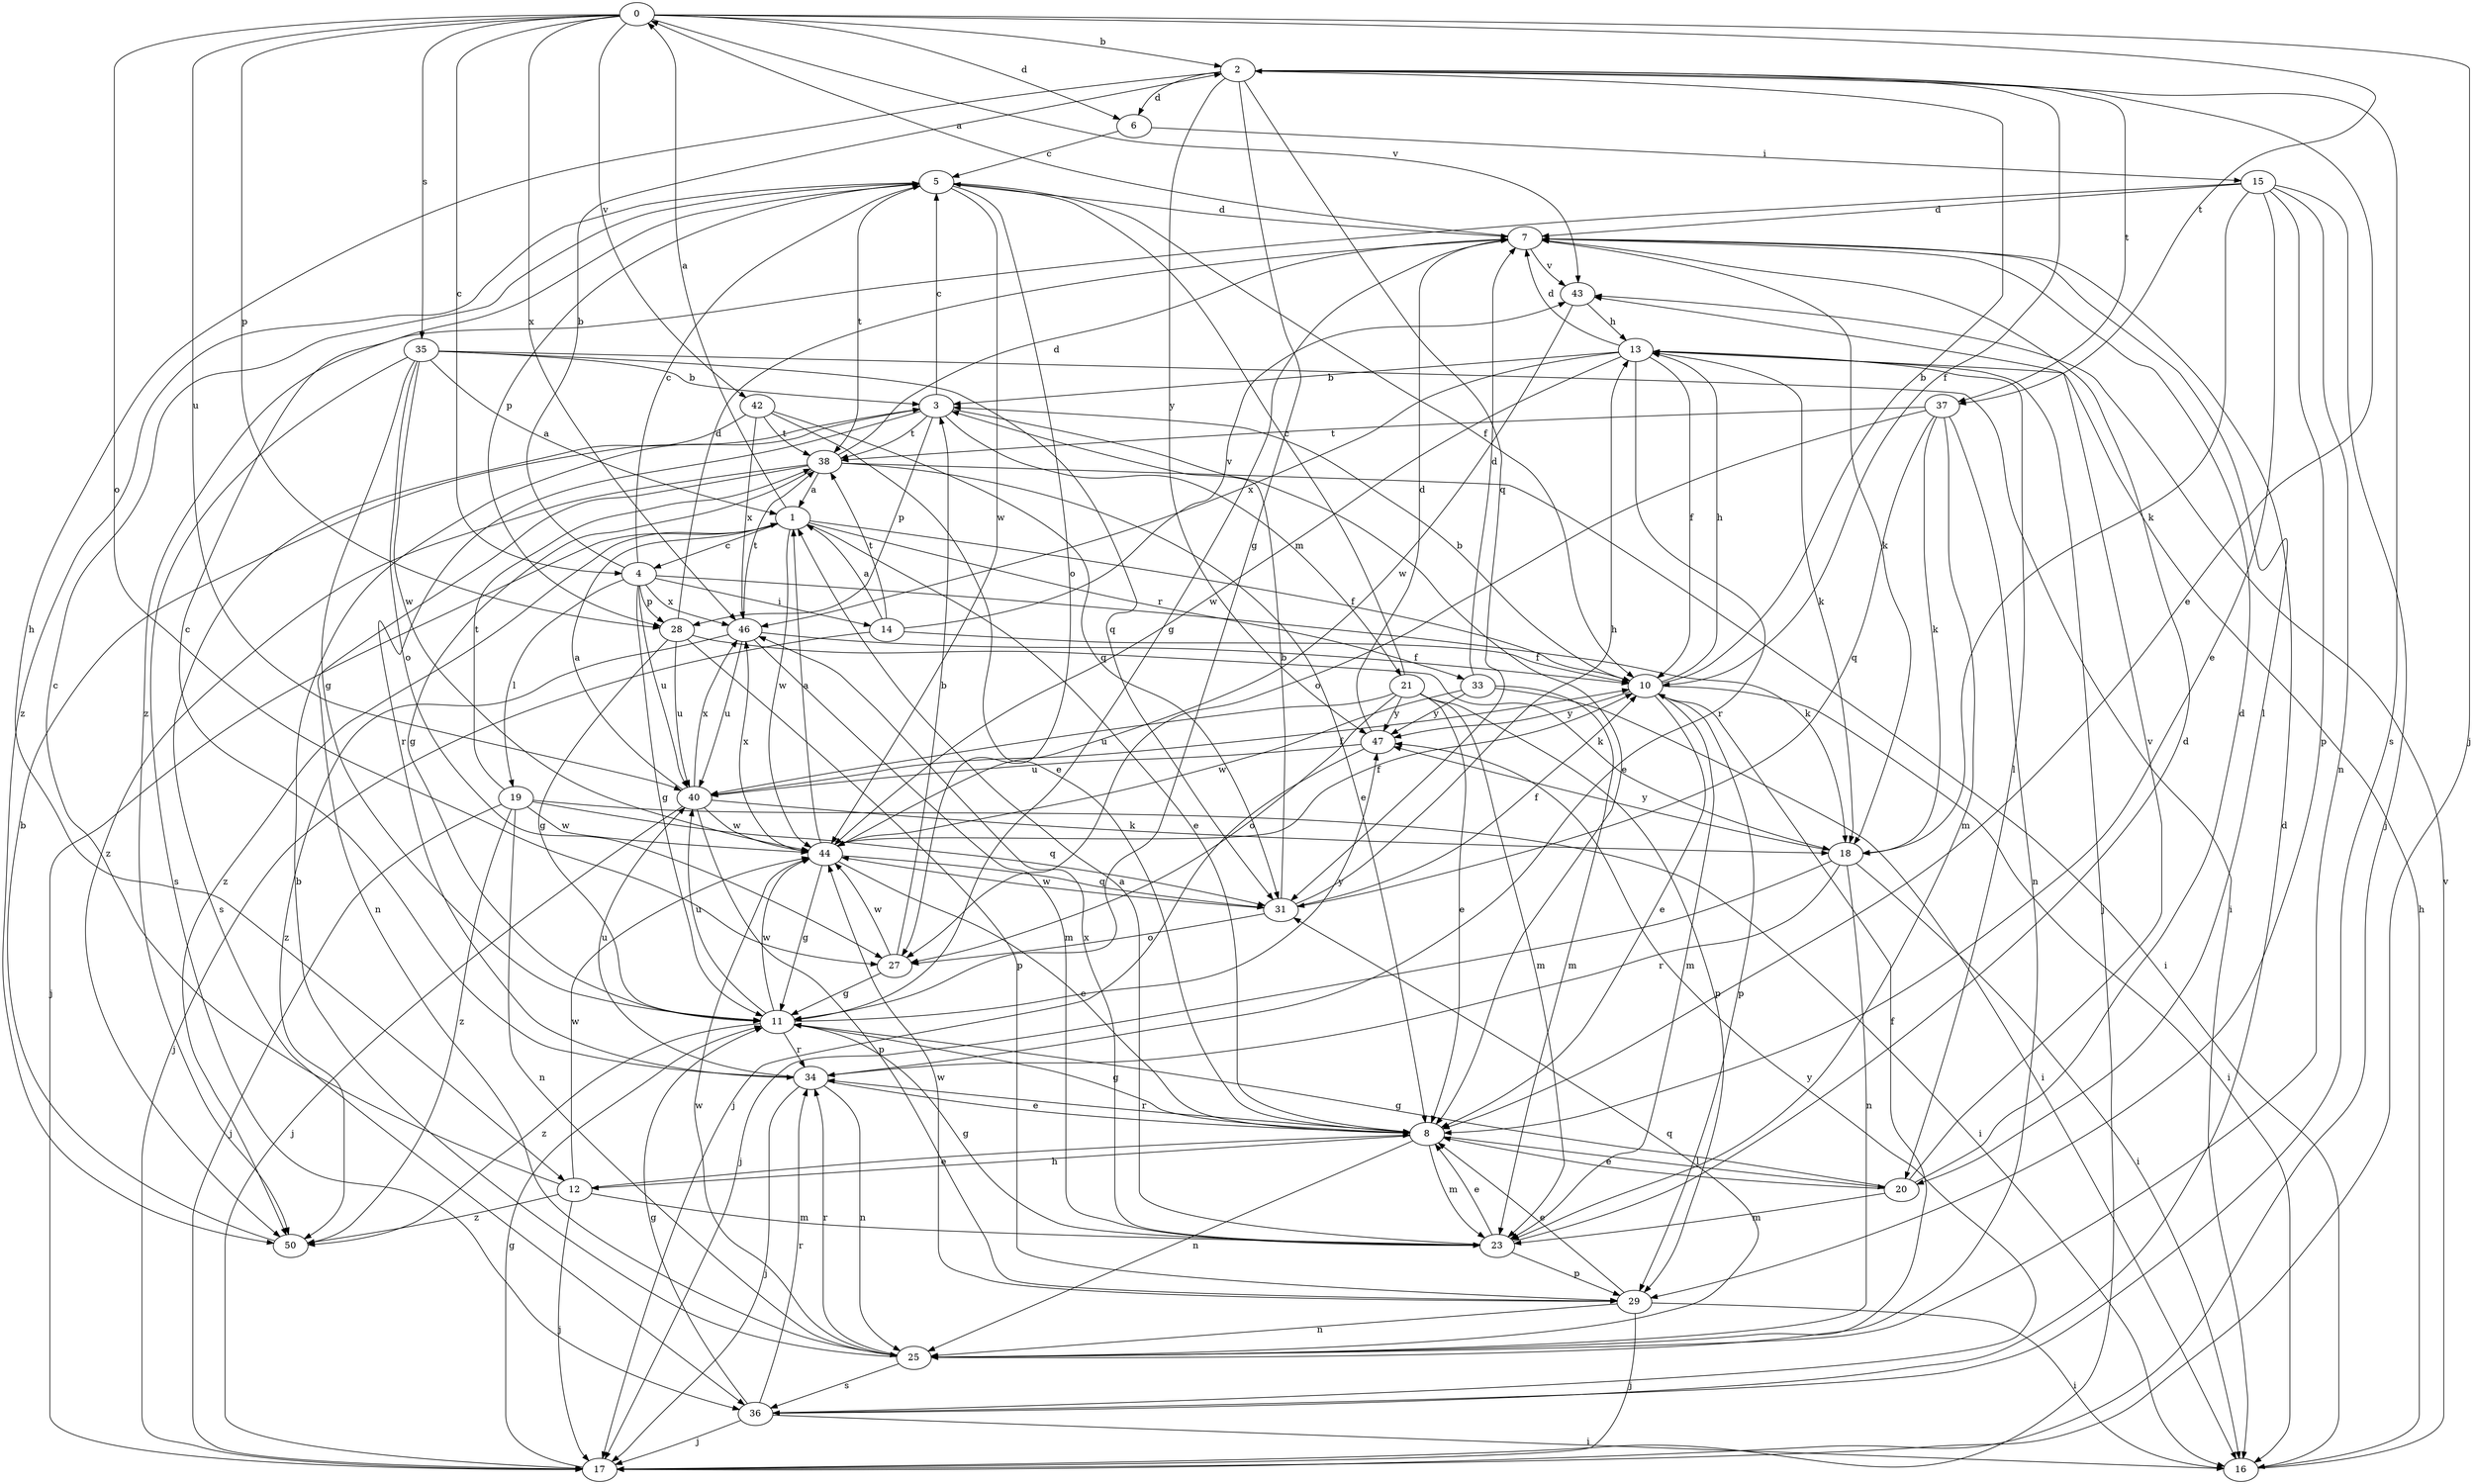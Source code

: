 strict digraph  {
0;
1;
2;
3;
4;
5;
6;
7;
8;
10;
11;
12;
13;
14;
15;
16;
17;
18;
19;
20;
21;
23;
25;
27;
28;
29;
31;
33;
34;
35;
36;
37;
38;
40;
42;
43;
44;
46;
47;
50;
0 -> 2  [label=b];
0 -> 4  [label=c];
0 -> 6  [label=d];
0 -> 17  [label=j];
0 -> 27  [label=o];
0 -> 28  [label=p];
0 -> 35  [label=s];
0 -> 37  [label=t];
0 -> 40  [label=u];
0 -> 42  [label=v];
0 -> 43  [label=v];
0 -> 46  [label=x];
1 -> 0  [label=a];
1 -> 4  [label=c];
1 -> 8  [label=e];
1 -> 10  [label=f];
1 -> 17  [label=j];
1 -> 33  [label=r];
1 -> 44  [label=w];
1 -> 50  [label=z];
2 -> 6  [label=d];
2 -> 8  [label=e];
2 -> 10  [label=f];
2 -> 11  [label=g];
2 -> 12  [label=h];
2 -> 31  [label=q];
2 -> 36  [label=s];
2 -> 37  [label=t];
2 -> 47  [label=y];
3 -> 5  [label=c];
3 -> 8  [label=e];
3 -> 21  [label=m];
3 -> 28  [label=p];
3 -> 34  [label=r];
3 -> 38  [label=t];
4 -> 2  [label=b];
4 -> 5  [label=c];
4 -> 11  [label=g];
4 -> 14  [label=i];
4 -> 18  [label=k];
4 -> 19  [label=l];
4 -> 28  [label=p];
4 -> 40  [label=u];
4 -> 46  [label=x];
5 -> 7  [label=d];
5 -> 10  [label=f];
5 -> 27  [label=o];
5 -> 28  [label=p];
5 -> 38  [label=t];
5 -> 44  [label=w];
5 -> 50  [label=z];
6 -> 5  [label=c];
6 -> 15  [label=i];
7 -> 0  [label=a];
7 -> 11  [label=g];
7 -> 18  [label=k];
7 -> 20  [label=l];
7 -> 43  [label=v];
8 -> 11  [label=g];
8 -> 12  [label=h];
8 -> 20  [label=l];
8 -> 23  [label=m];
8 -> 25  [label=n];
8 -> 34  [label=r];
10 -> 2  [label=b];
10 -> 3  [label=b];
10 -> 8  [label=e];
10 -> 13  [label=h];
10 -> 16  [label=i];
10 -> 23  [label=m];
10 -> 29  [label=p];
10 -> 47  [label=y];
11 -> 34  [label=r];
11 -> 40  [label=u];
11 -> 44  [label=w];
11 -> 47  [label=y];
11 -> 50  [label=z];
12 -> 5  [label=c];
12 -> 8  [label=e];
12 -> 17  [label=j];
12 -> 23  [label=m];
12 -> 44  [label=w];
12 -> 50  [label=z];
13 -> 3  [label=b];
13 -> 7  [label=d];
13 -> 10  [label=f];
13 -> 17  [label=j];
13 -> 18  [label=k];
13 -> 20  [label=l];
13 -> 34  [label=r];
13 -> 44  [label=w];
13 -> 46  [label=x];
14 -> 1  [label=a];
14 -> 10  [label=f];
14 -> 17  [label=j];
14 -> 38  [label=t];
14 -> 43  [label=v];
15 -> 7  [label=d];
15 -> 8  [label=e];
15 -> 17  [label=j];
15 -> 18  [label=k];
15 -> 25  [label=n];
15 -> 29  [label=p];
15 -> 50  [label=z];
16 -> 13  [label=h];
16 -> 43  [label=v];
17 -> 11  [label=g];
18 -> 16  [label=i];
18 -> 17  [label=j];
18 -> 25  [label=n];
18 -> 34  [label=r];
18 -> 47  [label=y];
19 -> 16  [label=i];
19 -> 17  [label=j];
19 -> 25  [label=n];
19 -> 31  [label=q];
19 -> 38  [label=t];
19 -> 44  [label=w];
19 -> 50  [label=z];
20 -> 7  [label=d];
20 -> 8  [label=e];
20 -> 11  [label=g];
20 -> 23  [label=m];
20 -> 43  [label=v];
21 -> 5  [label=c];
21 -> 8  [label=e];
21 -> 23  [label=m];
21 -> 27  [label=o];
21 -> 29  [label=p];
21 -> 40  [label=u];
21 -> 47  [label=y];
23 -> 1  [label=a];
23 -> 7  [label=d];
23 -> 8  [label=e];
23 -> 11  [label=g];
23 -> 29  [label=p];
23 -> 46  [label=x];
25 -> 3  [label=b];
25 -> 10  [label=f];
25 -> 31  [label=q];
25 -> 34  [label=r];
25 -> 36  [label=s];
25 -> 44  [label=w];
27 -> 3  [label=b];
27 -> 11  [label=g];
27 -> 44  [label=w];
28 -> 7  [label=d];
28 -> 11  [label=g];
28 -> 18  [label=k];
28 -> 29  [label=p];
28 -> 40  [label=u];
29 -> 8  [label=e];
29 -> 16  [label=i];
29 -> 17  [label=j];
29 -> 25  [label=n];
29 -> 44  [label=w];
31 -> 3  [label=b];
31 -> 10  [label=f];
31 -> 13  [label=h];
31 -> 27  [label=o];
31 -> 44  [label=w];
33 -> 7  [label=d];
33 -> 16  [label=i];
33 -> 23  [label=m];
33 -> 44  [label=w];
33 -> 47  [label=y];
34 -> 5  [label=c];
34 -> 8  [label=e];
34 -> 17  [label=j];
34 -> 25  [label=n];
34 -> 40  [label=u];
35 -> 1  [label=a];
35 -> 3  [label=b];
35 -> 11  [label=g];
35 -> 16  [label=i];
35 -> 27  [label=o];
35 -> 31  [label=q];
35 -> 36  [label=s];
35 -> 44  [label=w];
36 -> 7  [label=d];
36 -> 11  [label=g];
36 -> 16  [label=i];
36 -> 17  [label=j];
36 -> 34  [label=r];
36 -> 47  [label=y];
37 -> 18  [label=k];
37 -> 23  [label=m];
37 -> 25  [label=n];
37 -> 27  [label=o];
37 -> 31  [label=q];
37 -> 38  [label=t];
38 -> 1  [label=a];
38 -> 7  [label=d];
38 -> 8  [label=e];
38 -> 11  [label=g];
38 -> 16  [label=i];
38 -> 25  [label=n];
38 -> 50  [label=z];
40 -> 1  [label=a];
40 -> 10  [label=f];
40 -> 17  [label=j];
40 -> 18  [label=k];
40 -> 29  [label=p];
40 -> 44  [label=w];
40 -> 46  [label=x];
42 -> 8  [label=e];
42 -> 31  [label=q];
42 -> 36  [label=s];
42 -> 38  [label=t];
42 -> 46  [label=x];
43 -> 13  [label=h];
43 -> 44  [label=w];
44 -> 1  [label=a];
44 -> 8  [label=e];
44 -> 10  [label=f];
44 -> 11  [label=g];
44 -> 31  [label=q];
44 -> 46  [label=x];
46 -> 10  [label=f];
46 -> 23  [label=m];
46 -> 38  [label=t];
46 -> 40  [label=u];
46 -> 50  [label=z];
47 -> 7  [label=d];
47 -> 17  [label=j];
47 -> 40  [label=u];
50 -> 3  [label=b];
}
